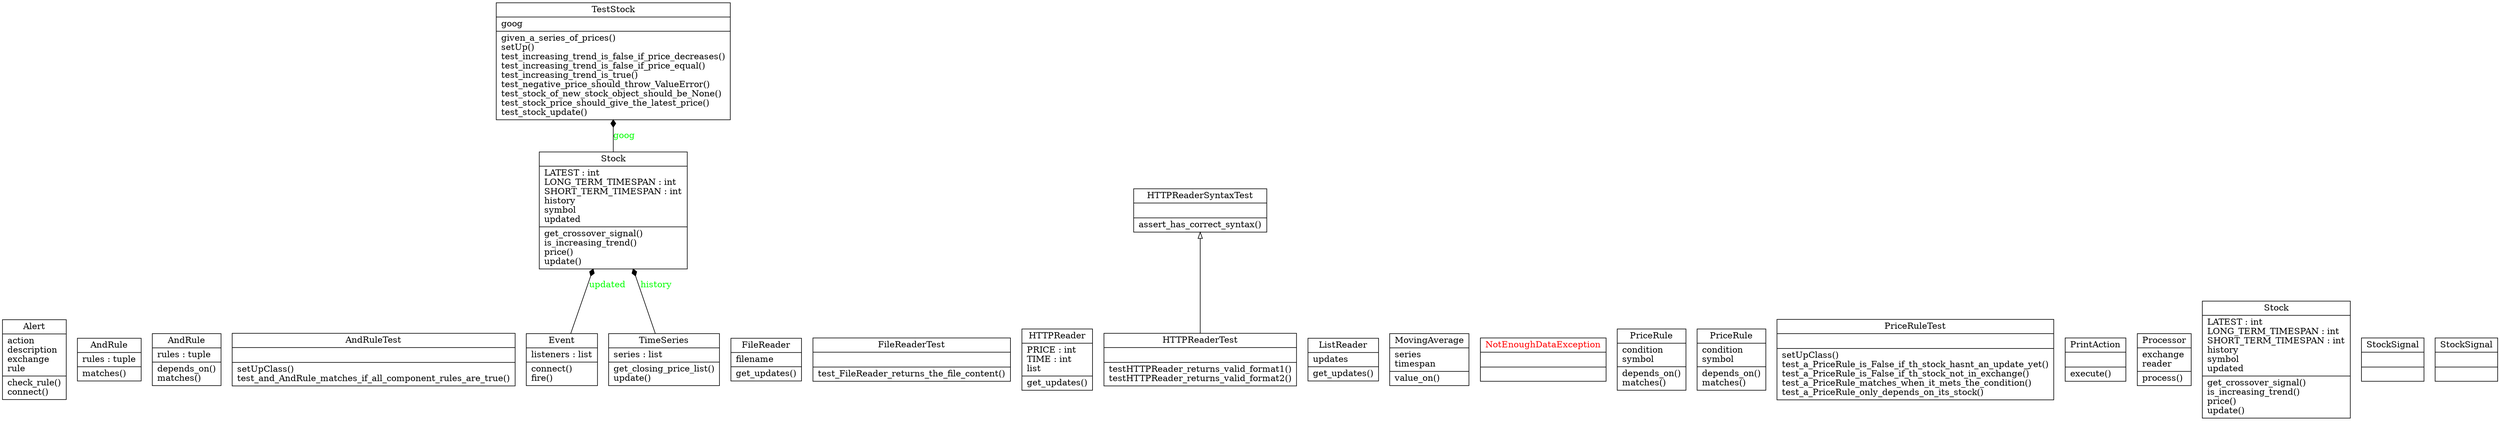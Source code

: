 digraph "classes_No_Name" {
charset="utf-8"
rankdir=BT
"0" [label="{Alert|action\ldescription\lexchange\lrule\l|check_rule()\lconnect()\l}", shape="record"];
"1" [label="{AndRule|rules : tuple\l|matches()\l}", shape="record"];
"2" [label="{AndRule|rules : tuple\l|depends_on()\lmatches()\l}", shape="record"];
"3" [label="{AndRuleTest|\l|setUpClass()\ltest_and_AndRule_matches_if_all_component_rules_are_true()\l}", shape="record"];
"4" [label="{Event|listeners : list\l|connect()\lfire()\l}", shape="record"];
"5" [label="{FileReader|filename\l|get_updates()\l}", shape="record"];
"6" [label="{FileReaderTest|\l|test_FileReader_returns_the_file_content()\l}", shape="record"];
"7" [label="{HTTPReader|PRICE : int\lTIME : int\llist\l|get_updates()\l}", shape="record"];
"8" [label="{HTTPReaderSyntaxTest|\l|assert_has_correct_syntax()\l}", shape="record"];
"9" [label="{HTTPReaderTest|\l|testHTTPReader_returns_valid_format1()\ltestHTTPReader_returns_valid_format2()\l}", shape="record"];
"10" [label="{ListReader|updates\l|get_updates()\l}", shape="record"];
"11" [label="{MovingAverage|series\ltimespan\l|value_on()\l}", shape="record"];
"12" [fontcolor="red", label="{NotEnoughDataException|\l|}", shape="record"];
"13" [label="{PriceRule|condition\lsymbol\l|depends_on()\lmatches()\l}", shape="record"];
"14" [label="{PriceRule|condition\lsymbol\l|depends_on()\lmatches()\l}", shape="record"];
"15" [label="{PriceRuleTest|\l|setUpClass()\ltest_a_PriceRule_is_False_if_th_stock_hasnt_an_update_yet()\ltest_a_PriceRule_is_False_if_th_stock_not_in_exchange()\ltest_a_PriceRule_matches_when_it_mets_the_condition()\ltest_a_PriceRule_only_depends_on_its_stock()\l}", shape="record"];
"16" [label="{PrintAction|\l|execute()\l}", shape="record"];
"17" [label="{Processor|exchange\lreader\l|process()\l}", shape="record"];
"18" [label="{Stock|LATEST : int\lLONG_TERM_TIMESPAN : int\lSHORT_TERM_TIMESPAN : int\lhistory\lsymbol\lupdated\l|get_crossover_signal()\lis_increasing_trend()\lprice()\lupdate()\l}", shape="record"];
"19" [label="{Stock|LATEST : int\lLONG_TERM_TIMESPAN : int\lSHORT_TERM_TIMESPAN : int\lhistory\lsymbol\lupdated\l|get_crossover_signal()\lis_increasing_trend()\lprice()\lupdate()\l}", shape="record"];
"20" [label="{StockSignal|\l|}", shape="record"];
"21" [label="{StockSignal|\l|}", shape="record"];
"22" [label="{TestStock|goog\l|given_a_series_of_prices()\lsetUp()\ltest_increasing_trend_is_false_if_price_decreases()\ltest_increasing_trend_is_false_if_price_equal()\ltest_increasing_trend_is_true()\ltest_negative_price_should_throw_ValueError()\ltest_stock_of_new_stock_object_should_be_None()\ltest_stock_price_should_give_the_latest_price()\ltest_stock_update()\l}", shape="record"];
"23" [label="{TimeSeries|series : list\l|get_closing_price_list()\lupdate()\l}", shape="record"];
"9" -> "8" [arrowhead="empty", arrowtail="none"];
"4" -> "19" [arrowhead="diamond", arrowtail="none", fontcolor="green", label="updated", style="solid"];
"19" -> "22" [arrowhead="diamond", arrowtail="none", fontcolor="green", label="goog", style="solid"];
"23" -> "19" [arrowhead="diamond", arrowtail="none", fontcolor="green", label="history", style="solid"];
}
